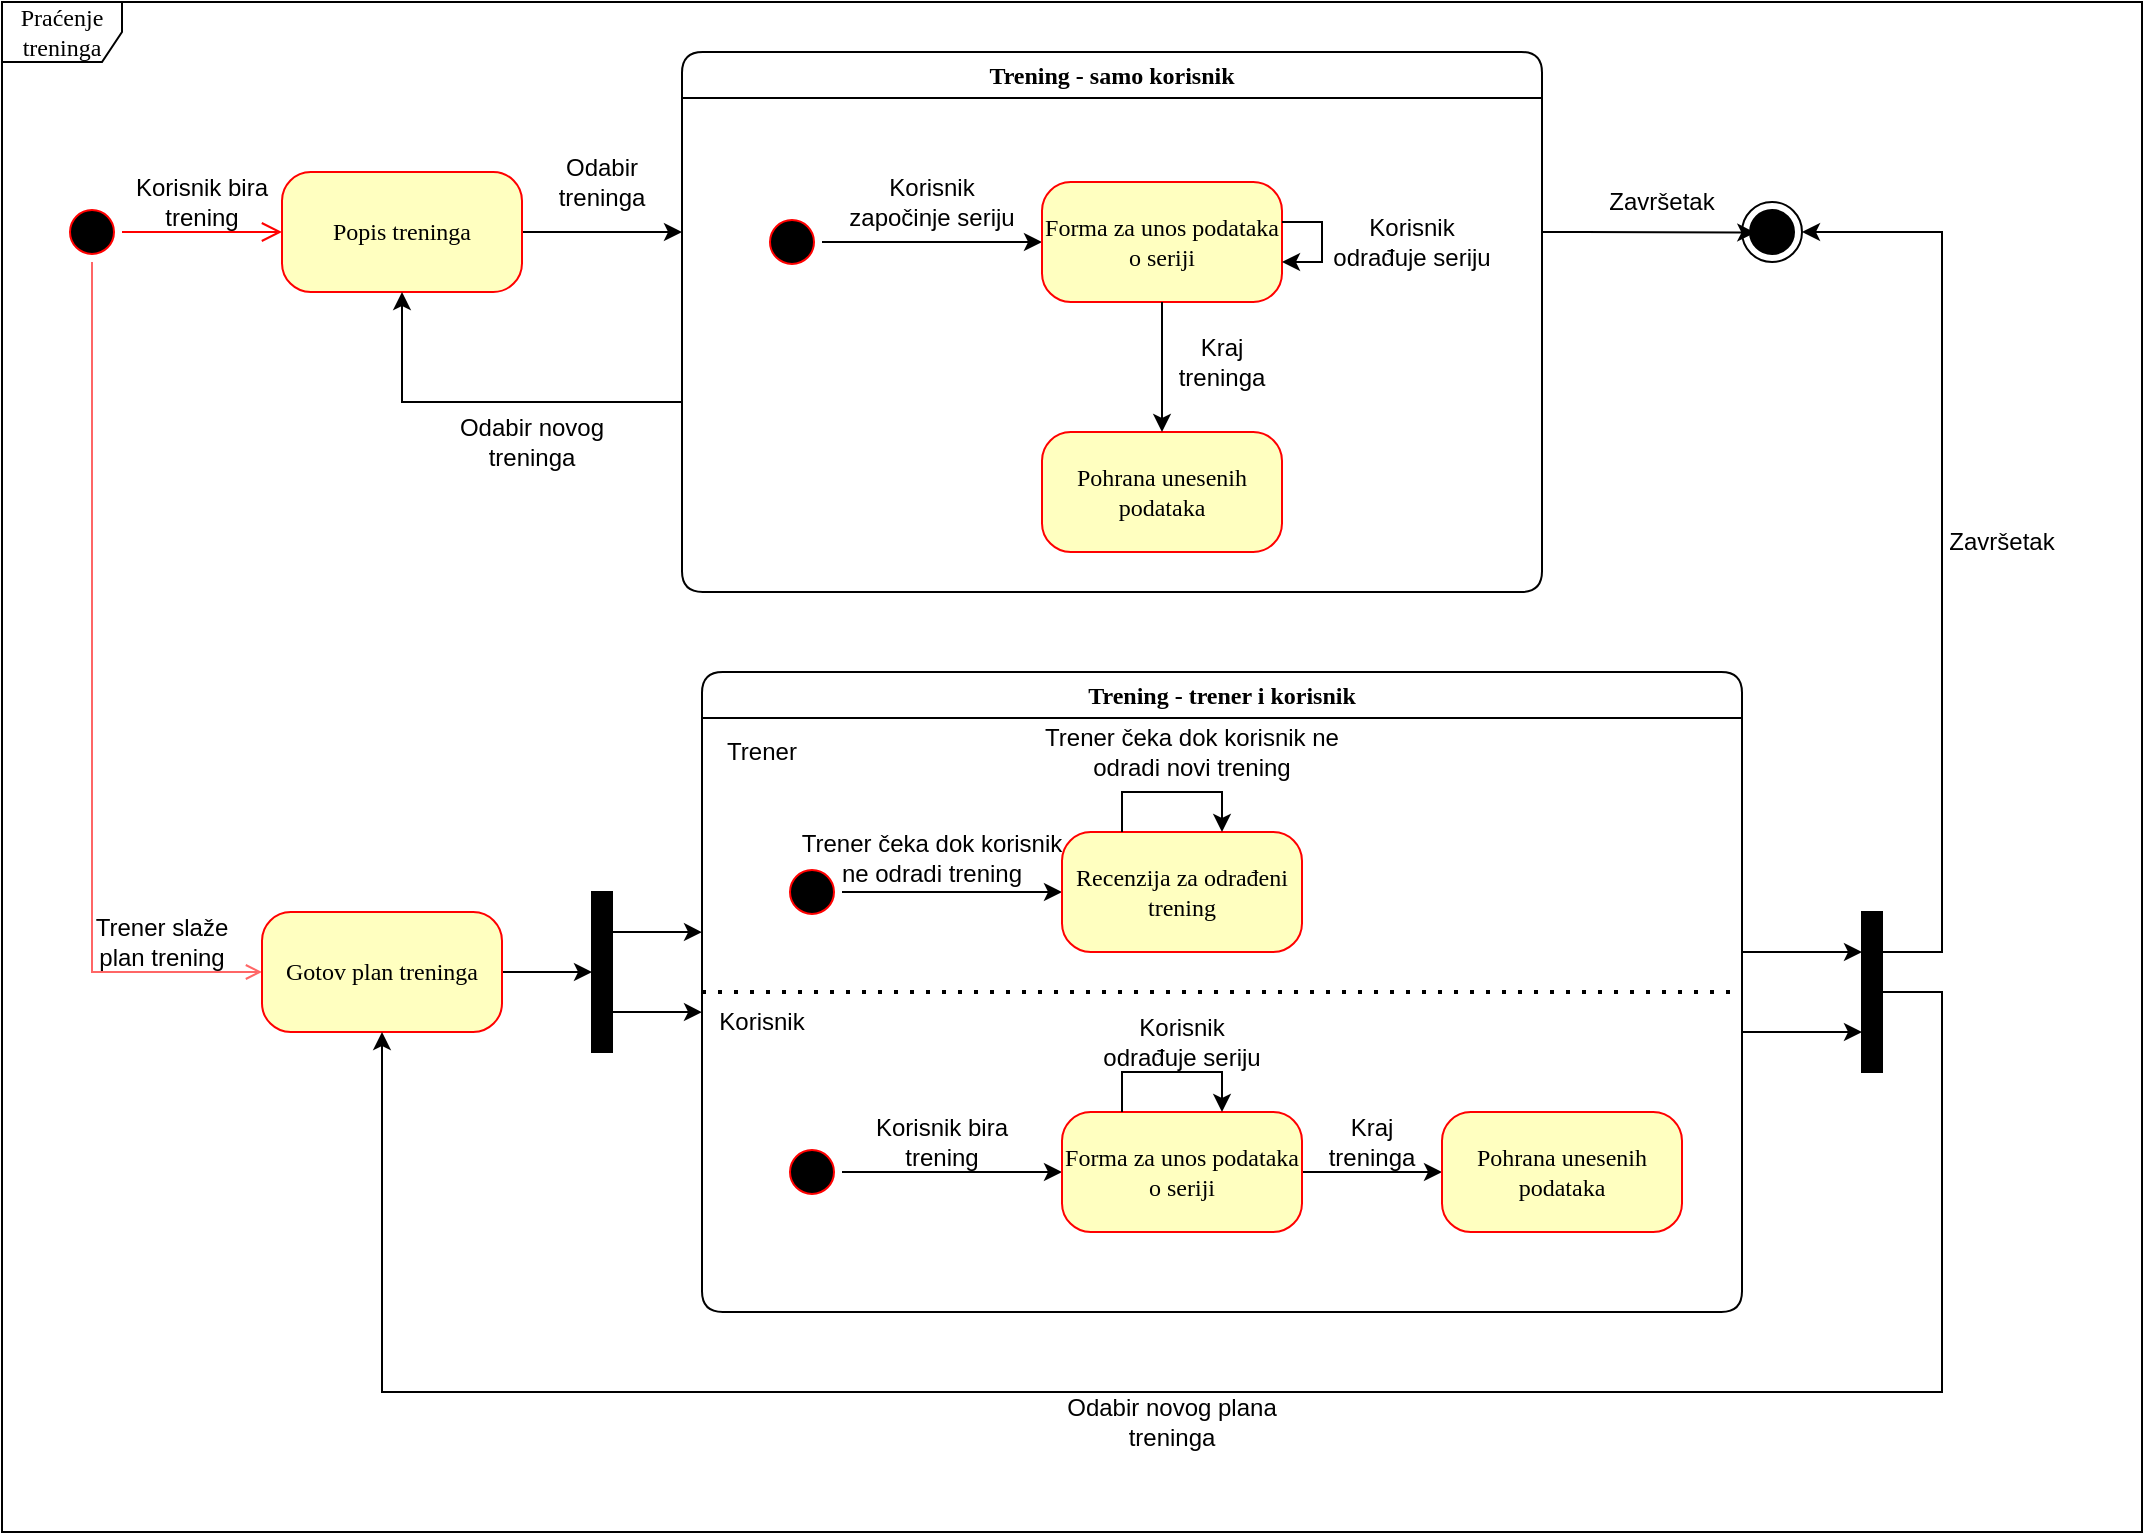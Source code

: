 <mxfile version="26.0.7">
  <diagram name="Page-1" id="58cdce13-f638-feb5-8d6f-7d28b1aa9fa0">
    <mxGraphModel dx="2414" dy="873" grid="1" gridSize="10" guides="1" tooltips="1" connect="1" arrows="1" fold="1" page="1" pageScale="1" pageWidth="1100" pageHeight="850" background="none" math="0" shadow="0">
      <root>
        <mxCell id="0" />
        <mxCell id="1" parent="0" />
        <mxCell id="2a3bc250acf0617d-8" value="Praćenje treninga" style="shape=umlFrame;whiteSpace=wrap;html=1;rounded=1;shadow=0;comic=0;labelBackgroundColor=none;strokeWidth=1;fontFamily=Verdana;fontSize=12;align=center;" parent="1" vertex="1">
          <mxGeometry x="-40" y="35" width="1070" height="765" as="geometry" />
        </mxCell>
        <mxCell id="d1TRP7UcQInOwhF4ZrHE-3" style="edgeStyle=orthogonalEdgeStyle;rounded=0;orthogonalLoop=1;jettySize=auto;html=1;entryX=0;entryY=0.5;entryDx=0;entryDy=0;strokeColor=#FF6666;endArrow=open;endFill=0;" edge="1" parent="1" source="382b91b5511bd0f7-1" target="d1TRP7UcQInOwhF4ZrHE-1">
          <mxGeometry relative="1" as="geometry">
            <Array as="points">
              <mxPoint x="5" y="520" />
            </Array>
          </mxGeometry>
        </mxCell>
        <mxCell id="382b91b5511bd0f7-1" value="" style="ellipse;html=1;shape=startState;fillColor=#000000;strokeColor=#ff0000;rounded=1;shadow=0;comic=0;labelBackgroundColor=none;fontFamily=Verdana;fontSize=12;fontColor=#000000;align=center;direction=south;" parent="1" vertex="1">
          <mxGeometry x="-10" y="135" width="30" height="30" as="geometry" />
        </mxCell>
        <mxCell id="V_hkI2GQ4vbb77GgvJAb-1" style="edgeStyle=orthogonalEdgeStyle;rounded=0;orthogonalLoop=1;jettySize=auto;html=1;" parent="1" source="382b91b5511bd0f7-6" edge="1">
          <mxGeometry relative="1" as="geometry">
            <mxPoint x="300" y="150" as="targetPoint" />
          </mxGeometry>
        </mxCell>
        <mxCell id="382b91b5511bd0f7-6" value="Popis treninga" style="rounded=1;whiteSpace=wrap;html=1;arcSize=24;fillColor=#ffffc0;strokeColor=#ff0000;shadow=0;comic=0;labelBackgroundColor=none;fontFamily=Verdana;fontSize=12;fontColor=#000000;align=center;" parent="1" vertex="1">
          <mxGeometry x="100" y="120" width="120" height="60" as="geometry" />
        </mxCell>
        <mxCell id="3cde6dad864a17aa-3" style="edgeStyle=orthogonalEdgeStyle;html=1;exitX=1;exitY=0.25;entryX=0.25;entryY=0;labelBackgroundColor=none;endArrow=open;endSize=8;strokeColor=#ff0000;fontFamily=Verdana;fontSize=12;align=left;" parent="1" edge="1">
          <mxGeometry relative="1" as="geometry">
            <mxPoint x="560" y="215" as="sourcePoint" />
          </mxGeometry>
        </mxCell>
        <mxCell id="3cde6dad864a17aa-13" style="edgeStyle=elbowEdgeStyle;html=1;exitX=0;exitY=0.75;entryX=1;entryY=0.75;labelBackgroundColor=none;endArrow=open;endSize=8;strokeColor=#ff0000;fontFamily=Verdana;fontSize=12;align=left;" parent="1" edge="1">
          <mxGeometry relative="1" as="geometry">
            <mxPoint x="640" y="355" as="targetPoint" />
          </mxGeometry>
        </mxCell>
        <mxCell id="V_hkI2GQ4vbb77GgvJAb-15" style="edgeStyle=orthogonalEdgeStyle;rounded=0;orthogonalLoop=1;jettySize=auto;html=1;exitX=0;exitY=0.5;exitDx=0;exitDy=0;" parent="1" source="2a3bc250acf0617d-7" target="382b91b5511bd0f7-6" edge="1">
          <mxGeometry relative="1" as="geometry">
            <Array as="points">
              <mxPoint x="160" y="235" />
            </Array>
          </mxGeometry>
        </mxCell>
        <mxCell id="2a3bc250acf0617d-9" style="edgeStyle=orthogonalEdgeStyle;html=1;labelBackgroundColor=none;endArrow=open;endSize=8;strokeColor=#ff0000;fontFamily=Verdana;fontSize=12;align=left;" parent="1" source="382b91b5511bd0f7-1" target="382b91b5511bd0f7-6" edge="1">
          <mxGeometry relative="1" as="geometry" />
        </mxCell>
        <mxCell id="2a3bc250acf0617d-11" style="edgeStyle=orthogonalEdgeStyle;html=1;entryX=0.75;entryY=0;labelBackgroundColor=none;endArrow=open;endSize=8;strokeColor=#ff0000;fontFamily=Verdana;fontSize=12;align=left;exitX=0.5;exitY=1;" parent="1" edge="1">
          <mxGeometry relative="1" as="geometry">
            <mxPoint x="500" y="260" as="sourcePoint" />
            <Array as="points">
              <mxPoint x="500" y="290" />
              <mxPoint x="330" y="290" />
            </Array>
          </mxGeometry>
        </mxCell>
        <mxCell id="2a3bc250acf0617d-13" style="edgeStyle=orthogonalEdgeStyle;html=1;exitX=1;exitY=0.5;entryX=0;entryY=0.5;labelBackgroundColor=none;endArrow=open;endSize=8;strokeColor=#ff0000;fontFamily=Verdana;fontSize=12;align=left;" parent="1" edge="1">
          <mxGeometry relative="1" as="geometry">
            <mxPoint x="360" y="340" as="sourcePoint" />
          </mxGeometry>
        </mxCell>
        <mxCell id="2a3bc250acf0617d-14" style="edgeStyle=orthogonalEdgeStyle;html=1;exitX=0.5;exitY=0;entryX=1;entryY=0.75;labelBackgroundColor=none;endArrow=open;endSize=8;strokeColor=#ff0000;fontFamily=Verdana;fontSize=12;align=left;" parent="1" edge="1">
          <mxGeometry relative="1" as="geometry">
            <mxPoint x="560" y="245" as="targetPoint" />
          </mxGeometry>
        </mxCell>
        <mxCell id="2a3bc250acf0617d-15" style="edgeStyle=orthogonalEdgeStyle;html=1;exitX=1;exitY=0.25;entryX=0;entryY=0.25;labelBackgroundColor=none;endArrow=open;endSize=8;strokeColor=#ff0000;fontFamily=Verdana;fontSize=12;align=left;" parent="1" edge="1">
          <mxGeometry relative="1" as="geometry">
            <mxPoint x="640" y="325" as="sourcePoint" />
          </mxGeometry>
        </mxCell>
        <mxCell id="V_hkI2GQ4vbb77GgvJAb-4" value="Odabir treninga" style="text;html=1;align=center;verticalAlign=middle;whiteSpace=wrap;rounded=0;" parent="1" vertex="1">
          <mxGeometry x="230" y="110" width="60" height="30" as="geometry" />
        </mxCell>
        <mxCell id="V_hkI2GQ4vbb77GgvJAb-16" value="Odabir novog treninga" style="text;html=1;align=center;verticalAlign=middle;whiteSpace=wrap;rounded=0;" parent="1" vertex="1">
          <mxGeometry x="170" y="240" width="110" height="30" as="geometry" />
        </mxCell>
        <mxCell id="V_hkI2GQ4vbb77GgvJAb-17" value="" style="ellipse;html=1;shape=endState;fillColor=strokeColor;" parent="1" vertex="1">
          <mxGeometry x="830" y="135" width="30" height="30" as="geometry" />
        </mxCell>
        <mxCell id="V_hkI2GQ4vbb77GgvJAb-18" style="edgeStyle=orthogonalEdgeStyle;rounded=0;orthogonalLoop=1;jettySize=auto;html=1;entryX=0.222;entryY=0.511;entryDx=0;entryDy=0;entryPerimeter=0;" parent="1" source="2a3bc250acf0617d-7" target="V_hkI2GQ4vbb77GgvJAb-17" edge="1">
          <mxGeometry relative="1" as="geometry">
            <Array as="points">
              <mxPoint x="750" y="150" />
              <mxPoint x="750" y="150" />
            </Array>
          </mxGeometry>
        </mxCell>
        <mxCell id="V_hkI2GQ4vbb77GgvJAb-19" value="Završetak" style="text;html=1;align=center;verticalAlign=middle;whiteSpace=wrap;rounded=0;" parent="1" vertex="1">
          <mxGeometry x="760" y="120" width="60" height="30" as="geometry" />
        </mxCell>
        <mxCell id="d1TRP7UcQInOwhF4ZrHE-6" style="edgeStyle=orthogonalEdgeStyle;rounded=0;orthogonalLoop=1;jettySize=auto;html=1;entryX=0;entryY=0.5;entryDx=0;entryDy=0;" edge="1" parent="1" source="d1TRP7UcQInOwhF4ZrHE-1" target="d1TRP7UcQInOwhF4ZrHE-5">
          <mxGeometry relative="1" as="geometry" />
        </mxCell>
        <mxCell id="d1TRP7UcQInOwhF4ZrHE-1" value="Gotov plan treninga" style="rounded=1;whiteSpace=wrap;html=1;arcSize=24;fillColor=#ffffc0;strokeColor=#ff0000;shadow=0;comic=0;labelBackgroundColor=none;fontFamily=Verdana;fontSize=12;fontColor=#000000;align=center;" vertex="1" parent="1">
          <mxGeometry x="90" y="490" width="120" height="60" as="geometry" />
        </mxCell>
        <mxCell id="d1TRP7UcQInOwhF4ZrHE-2" value="Korisnik bira trening" style="text;html=1;align=center;verticalAlign=middle;whiteSpace=wrap;rounded=0;" vertex="1" parent="1">
          <mxGeometry x="20" y="120" width="80" height="30" as="geometry" />
        </mxCell>
        <mxCell id="d1TRP7UcQInOwhF4ZrHE-4" value="Trener slaže plan trening" style="text;html=1;align=center;verticalAlign=middle;whiteSpace=wrap;rounded=0;" vertex="1" parent="1">
          <mxGeometry y="490" width="80" height="30" as="geometry" />
        </mxCell>
        <mxCell id="d1TRP7UcQInOwhF4ZrHE-56" style="edgeStyle=orthogonalEdgeStyle;rounded=0;orthogonalLoop=1;jettySize=auto;html=1;exitX=1;exitY=0.25;exitDx=0;exitDy=0;" edge="1" parent="1" source="d1TRP7UcQInOwhF4ZrHE-5">
          <mxGeometry relative="1" as="geometry">
            <mxPoint x="310" y="500.069" as="targetPoint" />
          </mxGeometry>
        </mxCell>
        <mxCell id="d1TRP7UcQInOwhF4ZrHE-57" style="edgeStyle=orthogonalEdgeStyle;rounded=0;orthogonalLoop=1;jettySize=auto;html=1;exitX=1;exitY=0.75;exitDx=0;exitDy=0;" edge="1" parent="1" source="d1TRP7UcQInOwhF4ZrHE-5">
          <mxGeometry relative="1" as="geometry">
            <mxPoint x="310" y="540.069" as="targetPoint" />
          </mxGeometry>
        </mxCell>
        <mxCell id="d1TRP7UcQInOwhF4ZrHE-5" value="" style="rounded=0;whiteSpace=wrap;html=1;fontSize=13;fillColor=#000000;" vertex="1" parent="1">
          <mxGeometry x="255" y="480" width="10" height="80" as="geometry" />
        </mxCell>
        <mxCell id="d1TRP7UcQInOwhF4ZrHE-16" value="" style="group" vertex="1" connectable="0" parent="1">
          <mxGeometry x="300" y="60" width="430" height="270" as="geometry" />
        </mxCell>
        <mxCell id="2a3bc250acf0617d-7" value="Trening - samo korisnik" style="swimlane;whiteSpace=wrap;html=1;rounded=1;shadow=0;comic=0;labelBackgroundColor=none;strokeWidth=1;fontFamily=Verdana;fontSize=12;align=center;" parent="d1TRP7UcQInOwhF4ZrHE-16" vertex="1">
          <mxGeometry width="430" height="270" as="geometry" />
        </mxCell>
        <mxCell id="3cde6dad864a17aa-10" style="edgeStyle=elbowEdgeStyle;html=1;labelBackgroundColor=none;endArrow=open;endSize=8;strokeColor=#ff0000;fontFamily=Verdana;fontSize=12;align=left;" parent="2a3bc250acf0617d-7" edge="1">
          <mxGeometry relative="1" as="geometry">
            <mxPoint x="400" y="95" as="targetPoint" />
          </mxGeometry>
        </mxCell>
        <mxCell id="V_hkI2GQ4vbb77GgvJAb-6" style="edgeStyle=orthogonalEdgeStyle;rounded=0;orthogonalLoop=1;jettySize=auto;html=1;entryX=0;entryY=0.5;entryDx=0;entryDy=0;" parent="2a3bc250acf0617d-7" source="2a3bc250acf0617d-3" target="V_hkI2GQ4vbb77GgvJAb-5" edge="1">
          <mxGeometry relative="1" as="geometry" />
        </mxCell>
        <mxCell id="2a3bc250acf0617d-3" value="" style="ellipse;html=1;shape=startState;fillColor=#000000;strokeColor=#ff0000;rounded=1;shadow=0;comic=0;labelBackgroundColor=none;fontFamily=Verdana;fontSize=12;fontColor=#000000;align=center;direction=south;" parent="2a3bc250acf0617d-7" vertex="1">
          <mxGeometry x="40" y="80" width="30" height="30" as="geometry" />
        </mxCell>
        <mxCell id="3cde6dad864a17aa-11" style="edgeStyle=elbowEdgeStyle;html=1;labelBackgroundColor=none;endArrow=open;endSize=8;strokeColor=#ff0000;fontFamily=Verdana;fontSize=12;align=left;" parent="2a3bc250acf0617d-7" edge="1">
          <mxGeometry relative="1" as="geometry">
            <mxPoint x="585" y="95" as="targetPoint" />
          </mxGeometry>
        </mxCell>
        <mxCell id="V_hkI2GQ4vbb77GgvJAb-5" value="Forma za unos podataka o seriji" style="rounded=1;whiteSpace=wrap;html=1;arcSize=24;fillColor=#ffffc0;strokeColor=#ff0000;shadow=0;comic=0;labelBackgroundColor=none;fontFamily=Verdana;fontSize=12;fontColor=#000000;align=center;" parent="2a3bc250acf0617d-7" vertex="1">
          <mxGeometry x="180" y="65" width="120" height="60" as="geometry" />
        </mxCell>
        <mxCell id="V_hkI2GQ4vbb77GgvJAb-7" value="Korisnik započinje seriju" style="text;html=1;align=center;verticalAlign=middle;whiteSpace=wrap;rounded=0;" parent="2a3bc250acf0617d-7" vertex="1">
          <mxGeometry x="80" y="60" width="90" height="30" as="geometry" />
        </mxCell>
        <mxCell id="V_hkI2GQ4vbb77GgvJAb-8" style="edgeStyle=orthogonalEdgeStyle;rounded=0;orthogonalLoop=1;jettySize=auto;html=1;" parent="2a3bc250acf0617d-7" source="V_hkI2GQ4vbb77GgvJAb-5" target="V_hkI2GQ4vbb77GgvJAb-5" edge="1">
          <mxGeometry relative="1" as="geometry" />
        </mxCell>
        <mxCell id="V_hkI2GQ4vbb77GgvJAb-9" value="Korisnik odrađuje seriju" style="text;html=1;align=center;verticalAlign=middle;whiteSpace=wrap;rounded=0;" parent="2a3bc250acf0617d-7" vertex="1">
          <mxGeometry x="320" y="80" width="90" height="30" as="geometry" />
        </mxCell>
        <mxCell id="V_hkI2GQ4vbb77GgvJAb-11" value="Pohrana unesenih podataka" style="rounded=1;whiteSpace=wrap;html=1;arcSize=24;fillColor=#ffffc0;strokeColor=#ff0000;shadow=0;comic=0;labelBackgroundColor=none;fontFamily=Verdana;fontSize=12;fontColor=#000000;align=center;" parent="d1TRP7UcQInOwhF4ZrHE-16" vertex="1">
          <mxGeometry x="180" y="190" width="120" height="60" as="geometry" />
        </mxCell>
        <mxCell id="V_hkI2GQ4vbb77GgvJAb-12" style="edgeStyle=orthogonalEdgeStyle;rounded=0;orthogonalLoop=1;jettySize=auto;html=1;" parent="d1TRP7UcQInOwhF4ZrHE-16" source="V_hkI2GQ4vbb77GgvJAb-5" target="V_hkI2GQ4vbb77GgvJAb-11" edge="1">
          <mxGeometry relative="1" as="geometry" />
        </mxCell>
        <mxCell id="V_hkI2GQ4vbb77GgvJAb-13" value="Kraj treninga" style="text;html=1;align=center;verticalAlign=middle;whiteSpace=wrap;rounded=0;" parent="d1TRP7UcQInOwhF4ZrHE-16" vertex="1">
          <mxGeometry x="240" y="140" width="60" height="30" as="geometry" />
        </mxCell>
        <mxCell id="d1TRP7UcQInOwhF4ZrHE-17" value="" style="group" vertex="1" connectable="0" parent="1">
          <mxGeometry x="310" y="370" width="670" height="320" as="geometry" />
        </mxCell>
        <mxCell id="d1TRP7UcQInOwhF4ZrHE-18" value="Trening - trener i korisnik" style="swimlane;whiteSpace=wrap;html=1;rounded=1;shadow=0;comic=0;labelBackgroundColor=none;strokeWidth=1;fontFamily=Verdana;fontSize=12;align=center;" vertex="1" parent="d1TRP7UcQInOwhF4ZrHE-17">
          <mxGeometry width="520" height="320" as="geometry" />
        </mxCell>
        <mxCell id="d1TRP7UcQInOwhF4ZrHE-19" style="edgeStyle=elbowEdgeStyle;html=1;labelBackgroundColor=none;endArrow=open;endSize=8;strokeColor=#ff0000;fontFamily=Verdana;fontSize=12;align=left;" edge="1" parent="d1TRP7UcQInOwhF4ZrHE-18">
          <mxGeometry relative="1" as="geometry">
            <mxPoint x="400" y="95" as="targetPoint" />
          </mxGeometry>
        </mxCell>
        <mxCell id="d1TRP7UcQInOwhF4ZrHE-20" style="edgeStyle=orthogonalEdgeStyle;rounded=0;orthogonalLoop=1;jettySize=auto;html=1;entryX=0;entryY=0.5;entryDx=0;entryDy=0;" edge="1" parent="d1TRP7UcQInOwhF4ZrHE-18" source="d1TRP7UcQInOwhF4ZrHE-21" target="d1TRP7UcQInOwhF4ZrHE-23">
          <mxGeometry relative="1" as="geometry" />
        </mxCell>
        <mxCell id="d1TRP7UcQInOwhF4ZrHE-21" value="" style="ellipse;html=1;shape=startState;fillColor=#000000;strokeColor=#ff0000;rounded=1;shadow=0;comic=0;labelBackgroundColor=none;fontFamily=Verdana;fontSize=12;fontColor=#000000;align=center;direction=south;" vertex="1" parent="d1TRP7UcQInOwhF4ZrHE-18">
          <mxGeometry x="40" y="95" width="30" height="30" as="geometry" />
        </mxCell>
        <mxCell id="d1TRP7UcQInOwhF4ZrHE-22" style="edgeStyle=elbowEdgeStyle;html=1;labelBackgroundColor=none;endArrow=open;endSize=8;strokeColor=#ff0000;fontFamily=Verdana;fontSize=12;align=left;" edge="1" parent="d1TRP7UcQInOwhF4ZrHE-18">
          <mxGeometry relative="1" as="geometry">
            <mxPoint x="585" y="95" as="targetPoint" />
          </mxGeometry>
        </mxCell>
        <mxCell id="d1TRP7UcQInOwhF4ZrHE-23" value="Recenzija za odrađeni trening" style="rounded=1;whiteSpace=wrap;html=1;arcSize=24;fillColor=#ffffc0;strokeColor=#ff0000;shadow=0;comic=0;labelBackgroundColor=none;fontFamily=Verdana;fontSize=12;fontColor=#000000;align=center;" vertex="1" parent="d1TRP7UcQInOwhF4ZrHE-18">
          <mxGeometry x="180" y="80" width="120" height="60" as="geometry" />
        </mxCell>
        <mxCell id="d1TRP7UcQInOwhF4ZrHE-24" value="Trener čeka dok korisnik ne odradi trening" style="text;html=1;align=center;verticalAlign=middle;whiteSpace=wrap;rounded=0;" vertex="1" parent="d1TRP7UcQInOwhF4ZrHE-18">
          <mxGeometry x="45" y="78" width="140" height="30" as="geometry" />
        </mxCell>
        <mxCell id="d1TRP7UcQInOwhF4ZrHE-25" style="edgeStyle=orthogonalEdgeStyle;rounded=0;orthogonalLoop=1;jettySize=auto;html=1;exitX=0.25;exitY=0;exitDx=0;exitDy=0;" edge="1" parent="d1TRP7UcQInOwhF4ZrHE-18" source="d1TRP7UcQInOwhF4ZrHE-23" target="d1TRP7UcQInOwhF4ZrHE-23">
          <mxGeometry relative="1" as="geometry">
            <Array as="points">
              <mxPoint x="210" y="60" />
              <mxPoint x="260" y="60" />
            </Array>
          </mxGeometry>
        </mxCell>
        <mxCell id="d1TRP7UcQInOwhF4ZrHE-26" value="Trener čeka dok korisnik ne odradi novi trening" style="text;html=1;align=center;verticalAlign=middle;whiteSpace=wrap;rounded=0;" vertex="1" parent="d1TRP7UcQInOwhF4ZrHE-18">
          <mxGeometry x="170" y="25" width="150" height="30" as="geometry" />
        </mxCell>
        <mxCell id="d1TRP7UcQInOwhF4ZrHE-51" value="Kraj treninga" style="text;html=1;align=center;verticalAlign=middle;whiteSpace=wrap;rounded=0;" vertex="1" parent="d1TRP7UcQInOwhF4ZrHE-18">
          <mxGeometry x="305" y="220" width="60" height="30" as="geometry" />
        </mxCell>
        <mxCell id="d1TRP7UcQInOwhF4ZrHE-53" value="Korisnik odrađuje seriju" style="text;html=1;align=center;verticalAlign=middle;whiteSpace=wrap;rounded=0;" vertex="1" parent="d1TRP7UcQInOwhF4ZrHE-18">
          <mxGeometry x="195" y="170" width="90" height="30" as="geometry" />
        </mxCell>
        <mxCell id="d1TRP7UcQInOwhF4ZrHE-54" value="" style="endArrow=none;dashed=1;html=1;dashPattern=1 3;strokeWidth=2;rounded=0;exitX=0;exitY=0.5;exitDx=0;exitDy=0;entryX=1;entryY=0.5;entryDx=0;entryDy=0;" edge="1" parent="d1TRP7UcQInOwhF4ZrHE-17" source="d1TRP7UcQInOwhF4ZrHE-18" target="d1TRP7UcQInOwhF4ZrHE-18">
          <mxGeometry width="50" height="50" relative="1" as="geometry">
            <mxPoint x="250" y="180" as="sourcePoint" />
            <mxPoint x="300" y="130" as="targetPoint" />
          </mxGeometry>
        </mxCell>
        <mxCell id="d1TRP7UcQInOwhF4ZrHE-48" style="edgeStyle=orthogonalEdgeStyle;rounded=0;orthogonalLoop=1;jettySize=auto;html=1;" edge="1" parent="1" source="d1TRP7UcQInOwhF4ZrHE-45" target="d1TRP7UcQInOwhF4ZrHE-47">
          <mxGeometry relative="1" as="geometry" />
        </mxCell>
        <mxCell id="d1TRP7UcQInOwhF4ZrHE-45" value="" style="ellipse;html=1;shape=startState;fillColor=#000000;strokeColor=#ff0000;rounded=1;shadow=0;comic=0;labelBackgroundColor=none;fontFamily=Verdana;fontSize=12;fontColor=#000000;align=center;direction=south;" vertex="1" parent="1">
          <mxGeometry x="350" y="605" width="30" height="30" as="geometry" />
        </mxCell>
        <mxCell id="d1TRP7UcQInOwhF4ZrHE-46" value="Korisnik bira trening" style="text;html=1;align=center;verticalAlign=middle;whiteSpace=wrap;rounded=0;" vertex="1" parent="1">
          <mxGeometry x="380" y="590" width="100" height="30" as="geometry" />
        </mxCell>
        <mxCell id="d1TRP7UcQInOwhF4ZrHE-50" style="edgeStyle=orthogonalEdgeStyle;rounded=0;orthogonalLoop=1;jettySize=auto;html=1;" edge="1" parent="1" source="d1TRP7UcQInOwhF4ZrHE-47" target="d1TRP7UcQInOwhF4ZrHE-49">
          <mxGeometry relative="1" as="geometry" />
        </mxCell>
        <mxCell id="d1TRP7UcQInOwhF4ZrHE-47" value="Forma za unos podataka o seriji" style="rounded=1;whiteSpace=wrap;html=1;arcSize=24;fillColor=#ffffc0;strokeColor=#ff0000;shadow=0;comic=0;labelBackgroundColor=none;fontFamily=Verdana;fontSize=12;fontColor=#000000;align=center;" vertex="1" parent="1">
          <mxGeometry x="490" y="590" width="120" height="60" as="geometry" />
        </mxCell>
        <mxCell id="d1TRP7UcQInOwhF4ZrHE-49" value="Pohrana unesenih podataka" style="rounded=1;whiteSpace=wrap;html=1;arcSize=24;fillColor=#ffffc0;strokeColor=#ff0000;shadow=0;comic=0;labelBackgroundColor=none;fontFamily=Verdana;fontSize=12;fontColor=#000000;align=center;" vertex="1" parent="1">
          <mxGeometry x="680" y="590" width="120" height="60" as="geometry" />
        </mxCell>
        <mxCell id="d1TRP7UcQInOwhF4ZrHE-52" style="edgeStyle=orthogonalEdgeStyle;rounded=0;orthogonalLoop=1;jettySize=auto;html=1;exitX=0.25;exitY=0;exitDx=0;exitDy=0;" edge="1" parent="1">
          <mxGeometry relative="1" as="geometry">
            <mxPoint x="520" y="590" as="sourcePoint" />
            <mxPoint x="570" y="590" as="targetPoint" />
            <Array as="points">
              <mxPoint x="520" y="570" />
              <mxPoint x="570" y="570" />
            </Array>
          </mxGeometry>
        </mxCell>
        <mxCell id="d1TRP7UcQInOwhF4ZrHE-60" style="edgeStyle=orthogonalEdgeStyle;rounded=0;orthogonalLoop=1;jettySize=auto;html=1;entryX=1;entryY=0.5;entryDx=0;entryDy=0;" edge="1" parent="1" source="d1TRP7UcQInOwhF4ZrHE-55" target="V_hkI2GQ4vbb77GgvJAb-17">
          <mxGeometry relative="1" as="geometry">
            <Array as="points">
              <mxPoint x="930" y="510" />
              <mxPoint x="930" y="150" />
            </Array>
          </mxGeometry>
        </mxCell>
        <mxCell id="d1TRP7UcQInOwhF4ZrHE-64" style="edgeStyle=orthogonalEdgeStyle;rounded=0;orthogonalLoop=1;jettySize=auto;html=1;entryX=0.5;entryY=1;entryDx=0;entryDy=0;" edge="1" parent="1" source="d1TRP7UcQInOwhF4ZrHE-55" target="d1TRP7UcQInOwhF4ZrHE-1">
          <mxGeometry relative="1" as="geometry">
            <Array as="points">
              <mxPoint x="930" y="530" />
              <mxPoint x="930" y="730" />
              <mxPoint x="150" y="730" />
            </Array>
          </mxGeometry>
        </mxCell>
        <mxCell id="d1TRP7UcQInOwhF4ZrHE-55" value="" style="rounded=0;whiteSpace=wrap;html=1;fontSize=13;fillColor=#000000;" vertex="1" parent="1">
          <mxGeometry x="890" y="490" width="10" height="80" as="geometry" />
        </mxCell>
        <mxCell id="d1TRP7UcQInOwhF4ZrHE-58" style="edgeStyle=orthogonalEdgeStyle;rounded=0;orthogonalLoop=1;jettySize=auto;html=1;" edge="1" parent="1" target="d1TRP7UcQInOwhF4ZrHE-55">
          <mxGeometry relative="1" as="geometry">
            <mxPoint x="830" y="500" as="sourcePoint" />
            <mxPoint x="870" y="500" as="targetPoint" />
            <Array as="points">
              <mxPoint x="830" y="510" />
            </Array>
          </mxGeometry>
        </mxCell>
        <mxCell id="d1TRP7UcQInOwhF4ZrHE-59" style="edgeStyle=orthogonalEdgeStyle;rounded=0;orthogonalLoop=1;jettySize=auto;html=1;" edge="1" parent="1" source="d1TRP7UcQInOwhF4ZrHE-18" target="d1TRP7UcQInOwhF4ZrHE-55">
          <mxGeometry relative="1" as="geometry">
            <Array as="points">
              <mxPoint x="860" y="550" />
              <mxPoint x="860" y="550" />
            </Array>
          </mxGeometry>
        </mxCell>
        <mxCell id="d1TRP7UcQInOwhF4ZrHE-61" value="Završetak" style="text;html=1;align=center;verticalAlign=middle;whiteSpace=wrap;rounded=0;" vertex="1" parent="1">
          <mxGeometry x="930" y="290" width="60" height="30" as="geometry" />
        </mxCell>
        <mxCell id="d1TRP7UcQInOwhF4ZrHE-62" value="Trener" style="text;html=1;align=center;verticalAlign=middle;whiteSpace=wrap;rounded=0;" vertex="1" parent="1">
          <mxGeometry x="310" y="395" width="60" height="30" as="geometry" />
        </mxCell>
        <mxCell id="d1TRP7UcQInOwhF4ZrHE-63" value="Korisnik" style="text;html=1;align=center;verticalAlign=middle;whiteSpace=wrap;rounded=0;" vertex="1" parent="1">
          <mxGeometry x="310" y="530" width="60" height="30" as="geometry" />
        </mxCell>
        <mxCell id="d1TRP7UcQInOwhF4ZrHE-65" value="Odabir novog plana treninga" style="text;html=1;align=center;verticalAlign=middle;whiteSpace=wrap;rounded=0;" vertex="1" parent="1">
          <mxGeometry x="490" y="730" width="110" height="30" as="geometry" />
        </mxCell>
      </root>
    </mxGraphModel>
  </diagram>
</mxfile>
